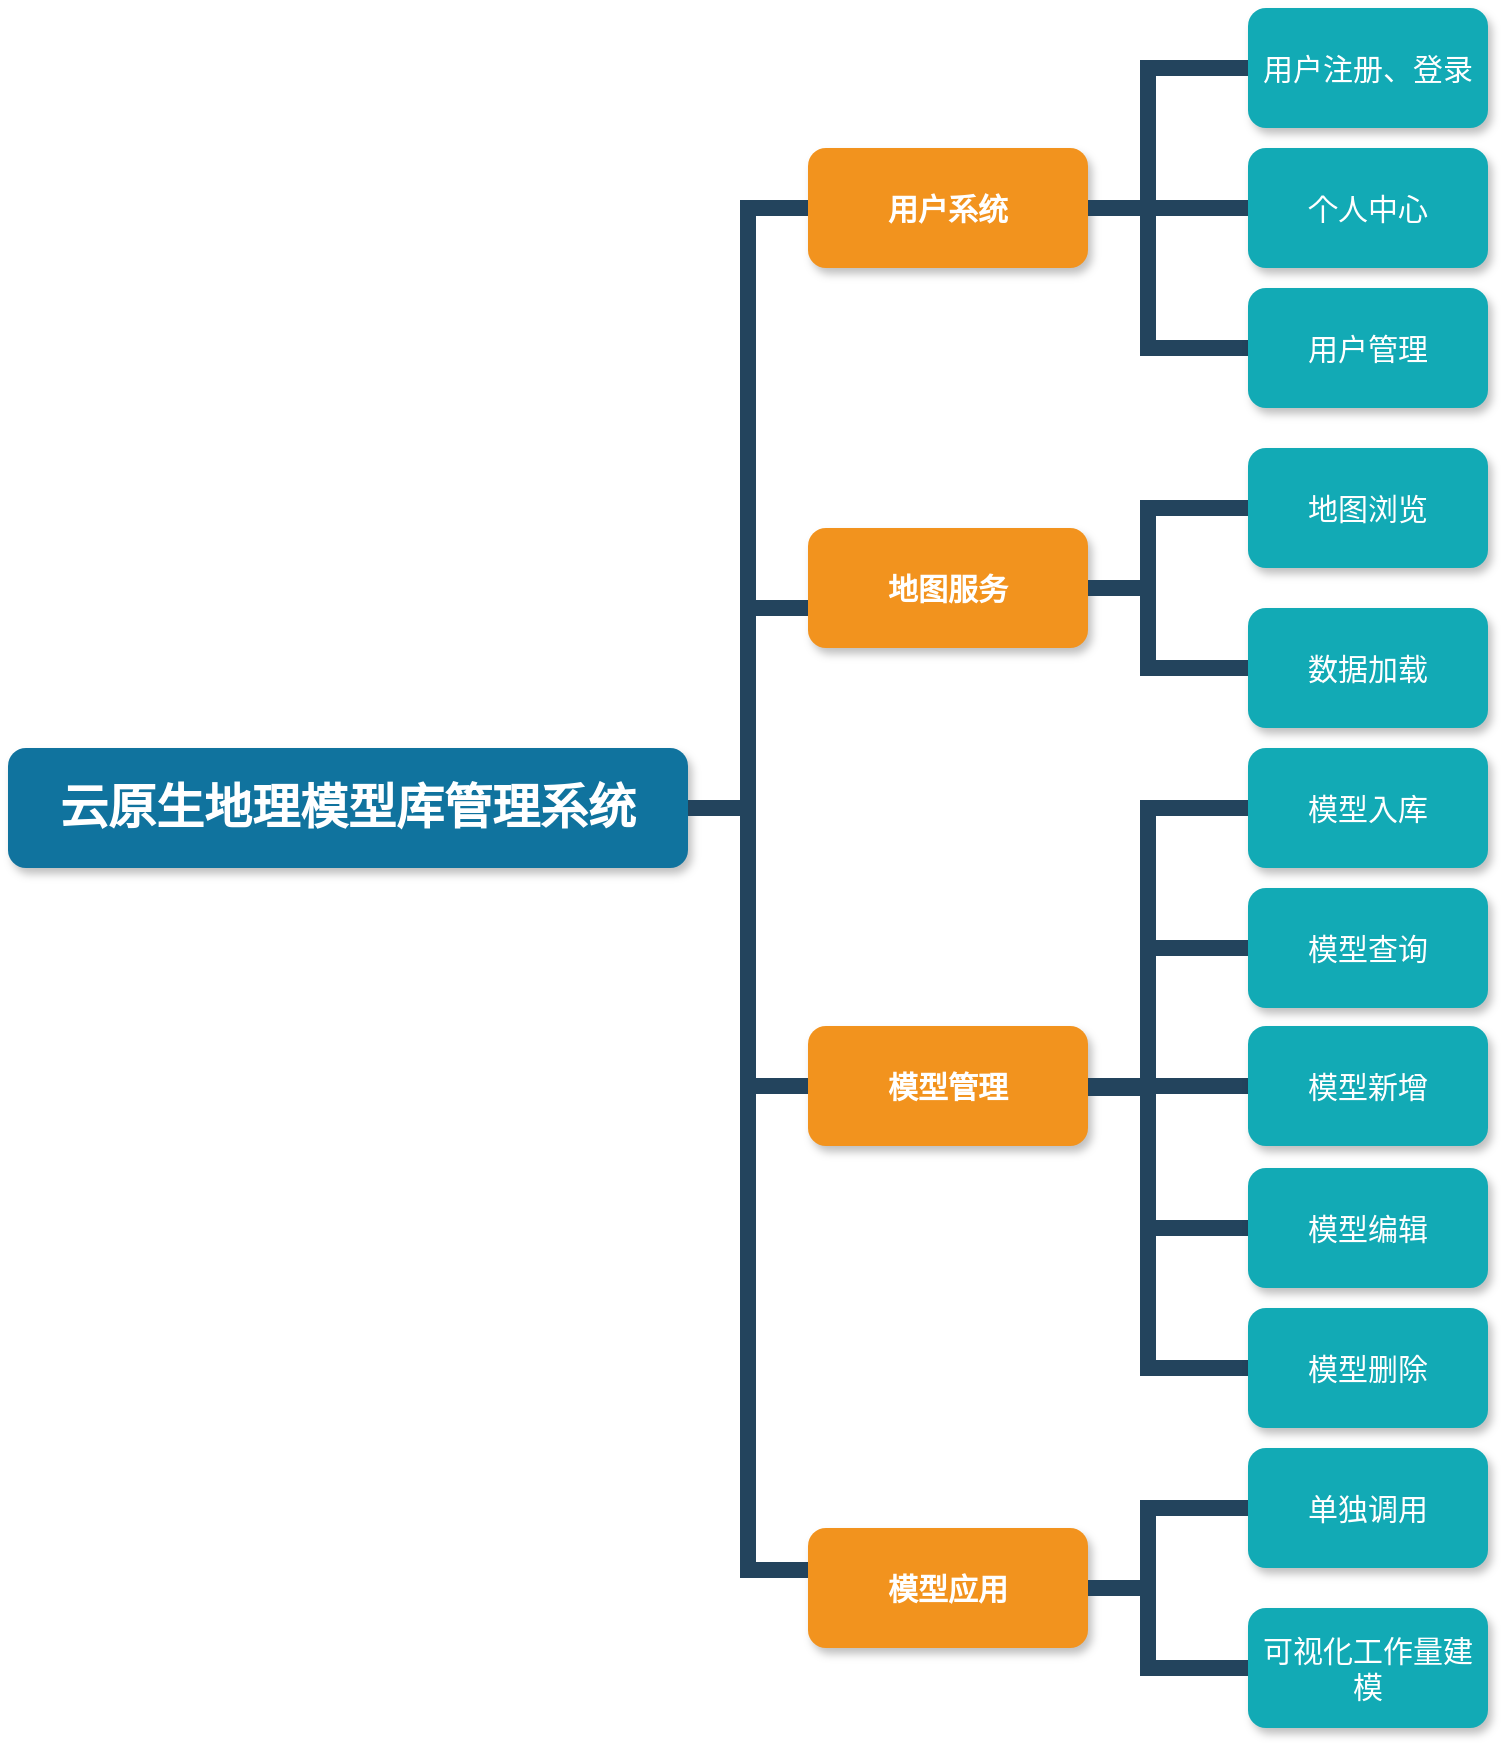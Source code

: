 <mxfile>
    <diagram id="Ut4gjTAxHDz35pfaoCe4" name="总体架构">
        <mxGraphModel dx="752" dy="576" grid="1" gridSize="10" guides="1" tooltips="1" connect="1" arrows="1" fold="1" page="1" pageScale="1" pageWidth="827" pageHeight="1169" math="0" shadow="0">
            <root>
                <mxCell id="0"/>
                <mxCell id="1" parent="0"/>
                <mxCell id="2" value="云原生地理模型库管理系统" style="whiteSpace=wrap;rounded=1;shadow=1;fillColor=#10739E;strokeColor=none;fontColor=#FFFFFF;fontStyle=1;fontSize=24" parent="1" vertex="1">
                    <mxGeometry x="30" y="400" width="340" height="60" as="geometry"/>
                </mxCell>
                <mxCell id="160" style="edgeStyle=orthogonalEdgeStyle;html=1;endArrow=none;rounded=0;strokeColor=#23445D;fontColor=#000000;endFill=0;strokeWidth=8;entryX=0;entryY=0.5;entryDx=0;entryDy=0;" parent="1" source="4" target="159" edge="1">
                    <mxGeometry relative="1" as="geometry">
                        <Array as="points">
                            <mxPoint x="600" y="130"/>
                            <mxPoint x="600" y="200"/>
                        </Array>
                    </mxGeometry>
                </mxCell>
                <mxCell id="4" value="用户系统" style="whiteSpace=wrap;rounded=1;fillColor=#F2931E;strokeColor=none;shadow=1;fontColor=#FFFFFF;fontStyle=1;fontSize=15;" parent="1" vertex="1">
                    <mxGeometry x="430" y="100.0" width="140" height="60" as="geometry"/>
                </mxCell>
                <mxCell id="6" value="地图服务" style="whiteSpace=wrap;rounded=1;fillColor=#F2931E;strokeColor=none;shadow=1;fontColor=#FFFFFF;fontStyle=1;fontSize=15;" parent="1" vertex="1">
                    <mxGeometry x="430" y="290.0" width="140" height="60" as="geometry"/>
                </mxCell>
                <mxCell id="164" style="edgeStyle=orthogonalEdgeStyle;shape=connector;rounded=0;html=1;entryX=0;entryY=0.5;entryDx=0;entryDy=0;labelBackgroundColor=default;strokeColor=#23445D;fontFamily=Helvetica;fontSize=11;fontColor=#000000;endArrow=none;endFill=0;strokeWidth=8;" parent="1" source="7" target="161" edge="1">
                    <mxGeometry relative="1" as="geometry"/>
                </mxCell>
                <mxCell id="165" style="edgeStyle=orthogonalEdgeStyle;shape=connector;rounded=0;html=1;entryX=0;entryY=0.5;entryDx=0;entryDy=0;labelBackgroundColor=default;strokeColor=#23445D;fontFamily=Helvetica;fontSize=11;fontColor=#000000;endArrow=none;endFill=0;strokeWidth=8;" parent="1" source="7" target="162" edge="1">
                    <mxGeometry relative="1" as="geometry">
                        <Array as="points">
                            <mxPoint x="600" y="569"/>
                            <mxPoint x="600" y="640"/>
                        </Array>
                    </mxGeometry>
                </mxCell>
                <mxCell id="166" style="edgeStyle=orthogonalEdgeStyle;shape=connector;rounded=0;html=1;entryX=0;entryY=0.5;entryDx=0;entryDy=0;labelBackgroundColor=default;strokeColor=#23445D;fontFamily=Helvetica;fontSize=11;fontColor=#000000;endArrow=none;endFill=0;strokeWidth=8;" parent="1" source="7" target="163" edge="1">
                    <mxGeometry relative="1" as="geometry">
                        <Array as="points">
                            <mxPoint x="600" y="569"/>
                            <mxPoint x="600" y="710"/>
                        </Array>
                    </mxGeometry>
                </mxCell>
                <mxCell id="7" value="模型管理" style="whiteSpace=wrap;rounded=1;fillColor=#F2931E;strokeColor=none;shadow=1;fontColor=#FFFFFF;fontStyle=1;fontSize=15;" parent="1" vertex="1">
                    <mxGeometry x="430" y="539.0" width="140" height="60" as="geometry"/>
                </mxCell>
                <mxCell id="8" value="模型应用" style="whiteSpace=wrap;rounded=1;fillColor=#F2931E;strokeColor=none;shadow=1;fontColor=#FFFFFF;fontStyle=1;fontSize=15;" parent="1" vertex="1">
                    <mxGeometry x="430" y="790.0" width="140" height="60" as="geometry"/>
                </mxCell>
                <mxCell id="21" value="用户注册、登录" style="whiteSpace=wrap;rounded=1;fillColor=#12AAB5;strokeColor=none;shadow=1;fontColor=#FFFFFF;fontSize=15;" parent="1" vertex="1">
                    <mxGeometry x="650.0" y="30.0" width="120" height="60" as="geometry"/>
                </mxCell>
                <mxCell id="22" value="个人中心" style="whiteSpace=wrap;rounded=1;fillColor=#12AAB5;strokeColor=none;shadow=1;fontColor=#FFFFFF;fontSize=15;" parent="1" vertex="1">
                    <mxGeometry x="650.0" y="100.0" width="120" height="60" as="geometry"/>
                </mxCell>
                <mxCell id="45" value="" style="elbow=vertical;rounded=0;fontColor=#000000;endArrow=none;endFill=0;strokeWidth=8;strokeColor=#23445D;edgeStyle=orthogonalEdgeStyle;" parent="1" source="4" target="21" edge="1">
                    <mxGeometry width="100" height="100" relative="1" as="geometry">
                        <mxPoint x="70" y="-220.0" as="sourcePoint"/>
                        <mxPoint x="-30" y="-150" as="targetPoint"/>
                        <Array as="points">
                            <mxPoint x="600" y="130"/>
                            <mxPoint x="600" y="60"/>
                        </Array>
                    </mxGeometry>
                </mxCell>
                <mxCell id="46" value="" style="edgeStyle=elbowEdgeStyle;elbow=vertical;rounded=0;fontColor=#000000;endArrow=none;endFill=0;strokeWidth=8;strokeColor=#23445D;" parent="1" source="4" target="22" edge="1">
                    <mxGeometry width="100" height="100" relative="1" as="geometry">
                        <mxPoint x="70" y="-220.0" as="sourcePoint"/>
                        <mxPoint x="170" y="-150" as="targetPoint"/>
                    </mxGeometry>
                </mxCell>
                <mxCell id="57" value="数据加载" style="whiteSpace=wrap;rounded=1;fillColor=#12AAB5;strokeColor=none;shadow=1;fontColor=#FFFFFF;fontSize=15;" parent="1" vertex="1">
                    <mxGeometry x="650.0" y="330" width="120" height="60" as="geometry"/>
                </mxCell>
                <mxCell id="58" value="地图浏览" style="whiteSpace=wrap;rounded=1;fillColor=#12AAB5;strokeColor=none;shadow=1;fontColor=#FFFFFF;fontSize=15;" parent="1" vertex="1">
                    <mxGeometry x="650.0" y="250.0" width="120" height="60" as="geometry"/>
                </mxCell>
                <mxCell id="79" value="模型入库" style="whiteSpace=wrap;rounded=1;fillColor=#12AAB5;strokeColor=none;shadow=1;fontColor=#FFFFFF;fontSize=15;" parent="1" vertex="1">
                    <mxGeometry x="650.0" y="400.0" width="120" height="60" as="geometry"/>
                </mxCell>
                <mxCell id="80" value="模型查询" style="whiteSpace=wrap;rounded=1;fillColor=#12AAB5;strokeColor=none;shadow=1;fontColor=#FFFFFF;fontSize=15;" parent="1" vertex="1">
                    <mxGeometry x="650.0" y="470.0" width="120" height="60" as="geometry"/>
                </mxCell>
                <mxCell id="101" value="单独调用" style="whiteSpace=wrap;rounded=1;fillColor=#12AAB5;strokeColor=none;shadow=1;fontColor=#FFFFFF;fontSize=15;" parent="1" vertex="1">
                    <mxGeometry x="650.0" y="750" width="120" height="60" as="geometry"/>
                </mxCell>
                <mxCell id="102" value="可视化工作量建模" style="whiteSpace=wrap;rounded=1;fillColor=#12AAB5;strokeColor=none;shadow=1;fontColor=#FFFFFF;fontSize=15;" parent="1" vertex="1">
                    <mxGeometry x="650.0" y="830" width="120" height="60" as="geometry"/>
                </mxCell>
                <mxCell id="145" value="" style="edgeStyle=orthogonalEdgeStyle;elbow=vertical;rounded=0;fontColor=#000000;endArrow=none;endFill=0;strokeWidth=8;strokeColor=#23445D;entryX=0;entryY=0.5;entryDx=0;entryDy=0;" parent="1" source="6" target="57" edge="1">
                    <mxGeometry width="100" height="100" relative="1" as="geometry">
                        <mxPoint x="610" y="-200" as="sourcePoint"/>
                        <mxPoint x="620" y="380" as="targetPoint"/>
                        <Array as="points">
                            <mxPoint x="600" y="320"/>
                            <mxPoint x="600" y="360"/>
                        </Array>
                    </mxGeometry>
                </mxCell>
                <mxCell id="146" value="" style="edgeStyle=orthogonalEdgeStyle;elbow=vertical;rounded=0;fontColor=#000000;endArrow=none;endFill=0;strokeWidth=8;strokeColor=#23445D;" parent="1" source="6" target="58" edge="1">
                    <mxGeometry width="100" height="100" relative="1" as="geometry">
                        <mxPoint x="860" y="-190" as="sourcePoint"/>
                        <mxPoint x="960" y="-290" as="targetPoint"/>
                        <Array as="points">
                            <mxPoint x="600" y="320"/>
                            <mxPoint x="600" y="280"/>
                        </Array>
                    </mxGeometry>
                </mxCell>
                <mxCell id="147" value="" style="edgeStyle=orthogonalEdgeStyle;elbow=vertical;rounded=0;fontColor=#000000;endArrow=none;endFill=0;strokeWidth=8;strokeColor=#23445D;" parent="1" source="7" target="79" edge="1">
                    <mxGeometry width="100" height="100" relative="1" as="geometry">
                        <mxPoint x="1170" y="-160" as="sourcePoint"/>
                        <mxPoint x="1070" y="-270" as="targetPoint"/>
                        <Array as="points">
                            <mxPoint x="600" y="570"/>
                            <mxPoint x="600" y="430"/>
                        </Array>
                    </mxGeometry>
                </mxCell>
                <mxCell id="148" value="" style="edgeStyle=orthogonalEdgeStyle;elbow=vertical;rounded=0;fontColor=#000000;endArrow=none;endFill=0;strokeWidth=8;strokeColor=#23445D;" parent="1" source="7" target="80" edge="1">
                    <mxGeometry width="100" height="100" relative="1" as="geometry">
                        <mxPoint x="1260" y="-170" as="sourcePoint"/>
                        <mxPoint x="1360" y="-270" as="targetPoint"/>
                        <Array as="points">
                            <mxPoint x="600" y="569"/>
                            <mxPoint x="600" y="500"/>
                        </Array>
                    </mxGeometry>
                </mxCell>
                <mxCell id="149" value="" style="edgeStyle=orthogonalEdgeStyle;elbow=vertical;rounded=0;fontColor=#000000;endArrow=none;endFill=0;strokeWidth=8;strokeColor=#23445D;" parent="1" source="8" target="101" edge="1">
                    <mxGeometry width="100" height="100" relative="1" as="geometry">
                        <mxPoint x="340" y="901" as="sourcePoint"/>
                        <mxPoint x="440" y="801" as="targetPoint"/>
                        <Array as="points">
                            <mxPoint x="600" y="820"/>
                            <mxPoint x="600" y="780"/>
                        </Array>
                    </mxGeometry>
                </mxCell>
                <mxCell id="150" value="" style="edgeStyle=orthogonalEdgeStyle;elbow=vertical;rounded=0;fontColor=#000000;endArrow=none;endFill=0;strokeWidth=8;strokeColor=#23445D;" parent="1" source="8" target="102" edge="1">
                    <mxGeometry width="100" height="100" relative="1" as="geometry">
                        <mxPoint x="570" y="901" as="sourcePoint"/>
                        <mxPoint x="670" y="801" as="targetPoint"/>
                        <Array as="points">
                            <mxPoint x="600" y="820"/>
                            <mxPoint x="600" y="860"/>
                        </Array>
                    </mxGeometry>
                </mxCell>
                <mxCell id="154" value="" style="edgeStyle=orthogonalEdgeStyle;elbow=vertical;rounded=0;fontColor=#000000;endArrow=none;endFill=0;strokeWidth=8;strokeColor=#23445D;entryX=0;entryY=0.5;entryDx=0;entryDy=0;exitX=1;exitY=0.5;exitDx=0;exitDy=0;fontSize=15;" parent="1" source="2" target="4" edge="1">
                    <mxGeometry width="100" height="100" relative="1" as="geometry">
                        <mxPoint x="380" y="-310" as="sourcePoint"/>
                        <mxPoint x="480" y="-410" as="targetPoint"/>
                    </mxGeometry>
                </mxCell>
                <mxCell id="155" value="" style="edgeStyle=orthogonalEdgeStyle;elbow=vertical;rounded=0;fontColor=#000000;endArrow=none;endFill=0;strokeWidth=8;strokeColor=#23445D;fontSize=15;" parent="1" source="2" target="6" edge="1">
                    <mxGeometry width="100" height="100" relative="1" as="geometry">
                        <mxPoint x="390" y="-300" as="sourcePoint"/>
                        <mxPoint x="490" y="-400" as="targetPoint"/>
                        <Array as="points">
                            <mxPoint x="400" y="430"/>
                            <mxPoint x="400" y="330"/>
                        </Array>
                    </mxGeometry>
                </mxCell>
                <mxCell id="156" value="" style="edgeStyle=orthogonalEdgeStyle;elbow=vertical;rounded=0;fontColor=#000000;endArrow=none;endFill=0;strokeWidth=8;strokeColor=#23445D;entryX=0;entryY=0.5;entryDx=0;entryDy=0;fontSize=15;" parent="1" source="2" target="7" edge="1">
                    <mxGeometry width="100" height="100" relative="1" as="geometry">
                        <mxPoint x="400" y="-290" as="sourcePoint"/>
                        <mxPoint x="440" y="510" as="targetPoint"/>
                    </mxGeometry>
                </mxCell>
                <mxCell id="157" value="" style="edgeStyle=orthogonalEdgeStyle;elbow=vertical;rounded=0;fontColor=#000000;endArrow=none;endFill=0;strokeWidth=8;strokeColor=#23445D;fontSize=15;" parent="1" source="2" target="8" edge="1">
                    <mxGeometry width="100" height="100" relative="1" as="geometry">
                        <mxPoint x="410" y="-280" as="sourcePoint"/>
                        <mxPoint x="510" y="-380" as="targetPoint"/>
                        <Array as="points">
                            <mxPoint x="400" y="430"/>
                            <mxPoint x="400" y="811"/>
                        </Array>
                    </mxGeometry>
                </mxCell>
                <mxCell id="159" value="用户管理" style="whiteSpace=wrap;rounded=1;fillColor=#12AAB5;strokeColor=none;shadow=1;fontColor=#FFFFFF;fontSize=15;" parent="1" vertex="1">
                    <mxGeometry x="650.0" y="170.0" width="120" height="60" as="geometry"/>
                </mxCell>
                <mxCell id="161" value="模型新增" style="whiteSpace=wrap;rounded=1;fillColor=#12AAB5;strokeColor=none;shadow=1;fontColor=#FFFFFF;fontSize=15;" parent="1" vertex="1">
                    <mxGeometry x="650.0" y="539.0" width="120" height="60" as="geometry"/>
                </mxCell>
                <mxCell id="162" value="模型编辑" style="whiteSpace=wrap;rounded=1;fillColor=#12AAB5;strokeColor=none;shadow=1;fontColor=#FFFFFF;fontSize=15;" parent="1" vertex="1">
                    <mxGeometry x="650.0" y="610.0" width="120" height="60" as="geometry"/>
                </mxCell>
                <mxCell id="163" value="模型删除" style="whiteSpace=wrap;rounded=1;fillColor=#12AAB5;strokeColor=none;shadow=1;fontColor=#FFFFFF;fontSize=15;" parent="1" vertex="1">
                    <mxGeometry x="650.0" y="680.0" width="120" height="60" as="geometry"/>
                </mxCell>
            </root>
        </mxGraphModel>
    </diagram>
</mxfile>